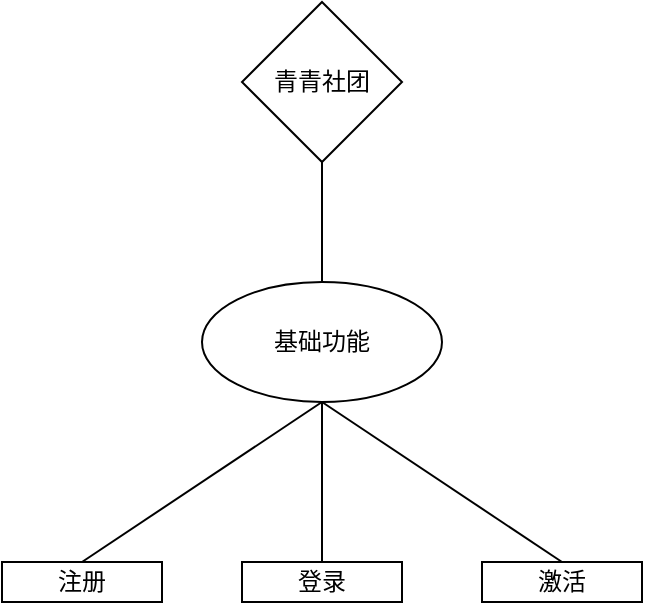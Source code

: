 <mxfile version="14.6.9" type="github">
  <diagram name="Page-1" id="e7e014a7-5840-1c2e-5031-d8a46d1fe8dd">
    <mxGraphModel dx="850" dy="344" grid="1" gridSize="10" guides="1" tooltips="1" connect="1" arrows="1" fold="1" page="1" pageScale="1" pageWidth="1169" pageHeight="826" background="#ffffff" math="0" shadow="0">
      <root>
        <mxCell id="0" />
        <mxCell id="1" parent="0" />
        <mxCell id="j2aF4G_MLRKXlawfRITW-218" value="青青社团" style="rhombus;whiteSpace=wrap;html=1;" vertex="1" parent="1">
          <mxGeometry x="480" y="390" width="80" height="80" as="geometry" />
        </mxCell>
        <mxCell id="j2aF4G_MLRKXlawfRITW-220" value="基础功能" style="ellipse;whiteSpace=wrap;html=1;" vertex="1" parent="1">
          <mxGeometry x="460" y="530" width="120" height="60" as="geometry" />
        </mxCell>
        <mxCell id="j2aF4G_MLRKXlawfRITW-225" value="登录" style="whiteSpace=wrap;html=1;" vertex="1" parent="1">
          <mxGeometry x="480" y="670" width="80" height="20" as="geometry" />
        </mxCell>
        <mxCell id="j2aF4G_MLRKXlawfRITW-227" style="edgeStyle=none;rounded=0;orthogonalLoop=1;jettySize=auto;html=1;exitX=0.5;exitY=1;exitDx=0;exitDy=0;" edge="1" parent="1" source="j2aF4G_MLRKXlawfRITW-220" target="j2aF4G_MLRKXlawfRITW-220">
          <mxGeometry relative="1" as="geometry" />
        </mxCell>
        <mxCell id="j2aF4G_MLRKXlawfRITW-228" style="edgeStyle=none;rounded=0;orthogonalLoop=1;jettySize=auto;html=1;exitX=1;exitY=0.5;exitDx=0;exitDy=0;" edge="1" parent="1" source="j2aF4G_MLRKXlawfRITW-220" target="j2aF4G_MLRKXlawfRITW-220">
          <mxGeometry relative="1" as="geometry" />
        </mxCell>
        <mxCell id="j2aF4G_MLRKXlawfRITW-229" style="edgeStyle=none;rounded=0;orthogonalLoop=1;jettySize=auto;html=1;exitX=0;exitY=0.5;exitDx=0;exitDy=0;" edge="1" parent="1" source="j2aF4G_MLRKXlawfRITW-220" target="j2aF4G_MLRKXlawfRITW-220">
          <mxGeometry relative="1" as="geometry" />
        </mxCell>
        <mxCell id="j2aF4G_MLRKXlawfRITW-230" value="" style="endArrow=none;html=1;" edge="1" parent="1" target="j2aF4G_MLRKXlawfRITW-233">
          <mxGeometry width="50" height="50" relative="1" as="geometry">
            <mxPoint x="410" y="670" as="sourcePoint" />
            <mxPoint x="520" y="590" as="targetPoint" />
          </mxGeometry>
        </mxCell>
        <mxCell id="j2aF4G_MLRKXlawfRITW-233" value="注册" style="rounded=0;whiteSpace=wrap;html=1;" vertex="1" parent="1">
          <mxGeometry x="360" y="670" width="80" height="20" as="geometry" />
        </mxCell>
        <mxCell id="j2aF4G_MLRKXlawfRITW-235" value="激活" style="rounded=0;whiteSpace=wrap;html=1;" vertex="1" parent="1">
          <mxGeometry x="600" y="670" width="80" height="20" as="geometry" />
        </mxCell>
        <mxCell id="j2aF4G_MLRKXlawfRITW-237" value="" style="endArrow=none;html=1;exitX=0.5;exitY=0;exitDx=0;exitDy=0;" edge="1" parent="1" source="j2aF4G_MLRKXlawfRITW-233">
          <mxGeometry width="50" height="50" relative="1" as="geometry">
            <mxPoint x="500" y="700" as="sourcePoint" />
            <mxPoint x="520" y="590" as="targetPoint" />
          </mxGeometry>
        </mxCell>
        <mxCell id="j2aF4G_MLRKXlawfRITW-238" value="" style="endArrow=none;html=1;exitX=0.5;exitY=0;exitDx=0;exitDy=0;entryX=0.5;entryY=1;entryDx=0;entryDy=0;" edge="1" parent="1" source="j2aF4G_MLRKXlawfRITW-235" target="j2aF4G_MLRKXlawfRITW-220">
          <mxGeometry width="50" height="50" relative="1" as="geometry">
            <mxPoint x="410" y="680" as="sourcePoint" />
            <mxPoint x="530" y="600" as="targetPoint" />
          </mxGeometry>
        </mxCell>
        <mxCell id="j2aF4G_MLRKXlawfRITW-239" value="" style="endArrow=none;html=1;exitX=0.5;exitY=0;exitDx=0;exitDy=0;" edge="1" parent="1" source="j2aF4G_MLRKXlawfRITW-225">
          <mxGeometry width="50" height="50" relative="1" as="geometry">
            <mxPoint x="420" y="690" as="sourcePoint" />
            <mxPoint x="520" y="590" as="targetPoint" />
          </mxGeometry>
        </mxCell>
        <mxCell id="j2aF4G_MLRKXlawfRITW-241" value="" style="endArrow=none;html=1;entryX=0.5;entryY=1;entryDx=0;entryDy=0;exitX=0.5;exitY=0;exitDx=0;exitDy=0;" edge="1" parent="1" source="j2aF4G_MLRKXlawfRITW-220" target="j2aF4G_MLRKXlawfRITW-218">
          <mxGeometry width="50" height="50" relative="1" as="geometry">
            <mxPoint x="360" y="570" as="sourcePoint" />
            <mxPoint x="410" y="520" as="targetPoint" />
          </mxGeometry>
        </mxCell>
      </root>
    </mxGraphModel>
  </diagram>
</mxfile>
